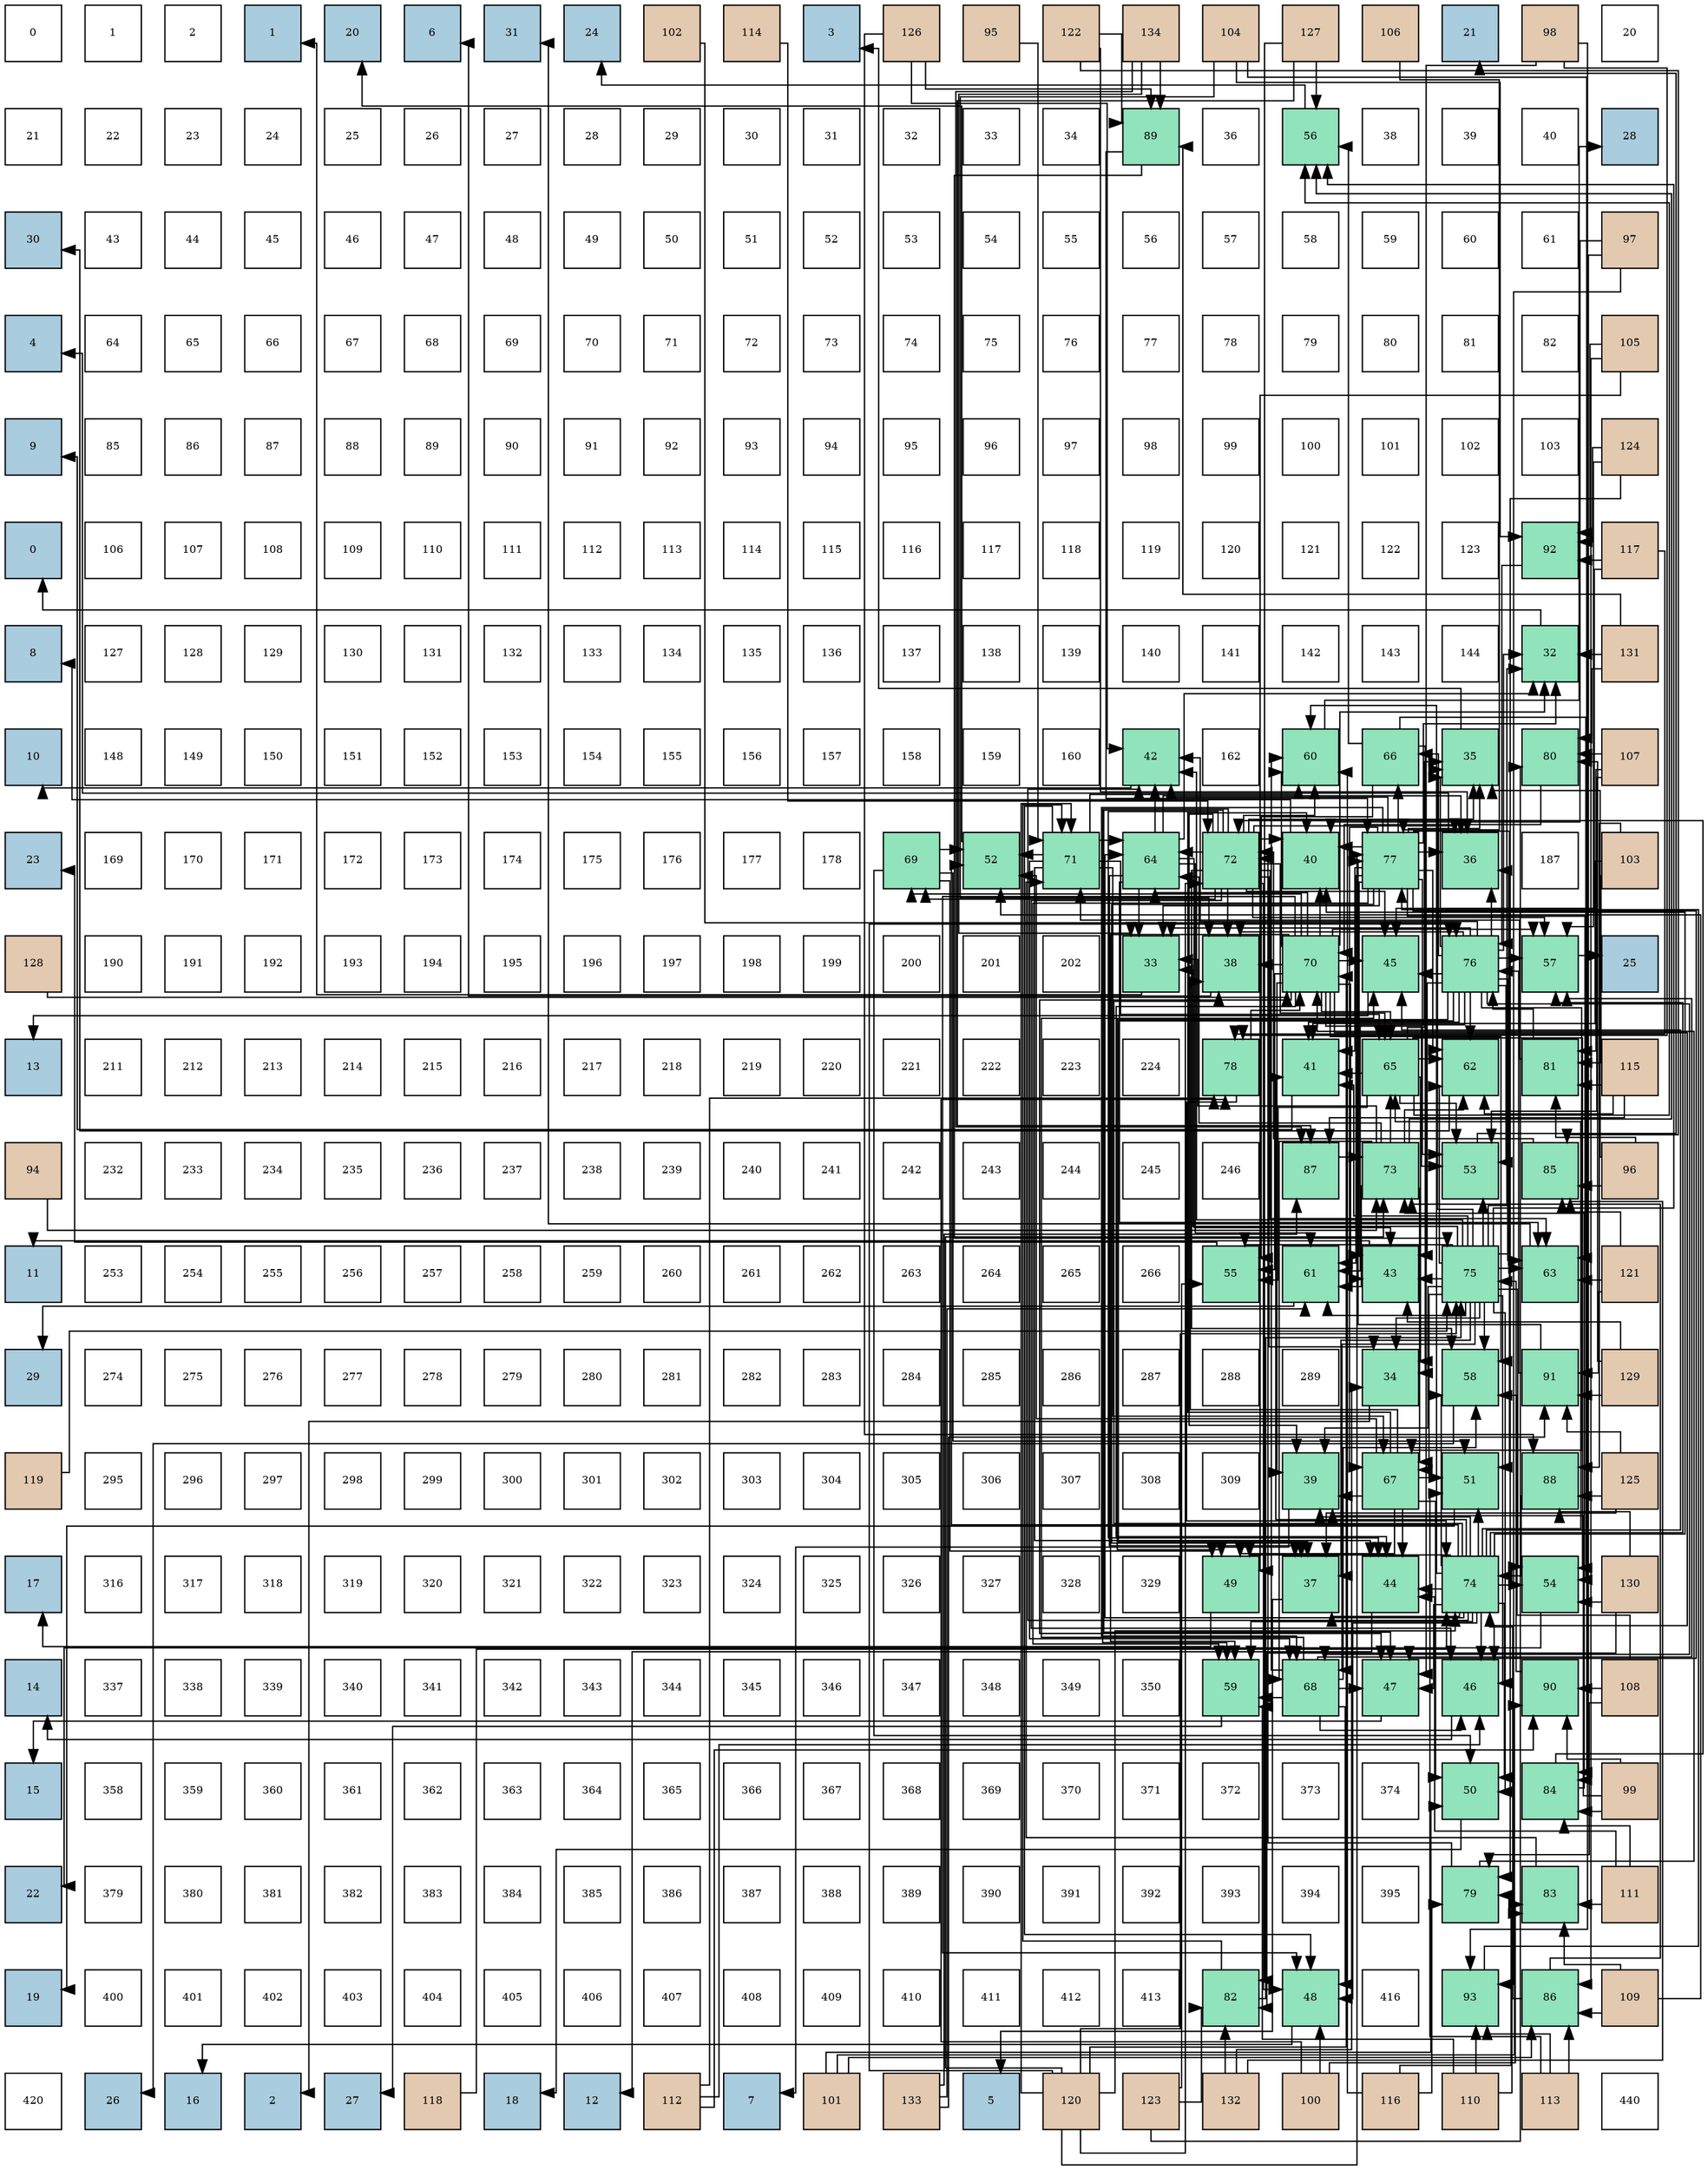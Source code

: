 digraph layout{
 rankdir=TB;
 splines=ortho;
 node [style=filled shape=square fixedsize=true width=0.6];
0[label="0", fontsize=8, fillcolor="#ffffff"];
1[label="1", fontsize=8, fillcolor="#ffffff"];
2[label="2", fontsize=8, fillcolor="#ffffff"];
3[label="1", fontsize=8, fillcolor="#a9ccde"];
4[label="20", fontsize=8, fillcolor="#a9ccde"];
5[label="6", fontsize=8, fillcolor="#a9ccde"];
6[label="31", fontsize=8, fillcolor="#a9ccde"];
7[label="24", fontsize=8, fillcolor="#a9ccde"];
8[label="102", fontsize=8, fillcolor="#e3c9af"];
9[label="114", fontsize=8, fillcolor="#e3c9af"];
10[label="3", fontsize=8, fillcolor="#a9ccde"];
11[label="126", fontsize=8, fillcolor="#e3c9af"];
12[label="95", fontsize=8, fillcolor="#e3c9af"];
13[label="122", fontsize=8, fillcolor="#e3c9af"];
14[label="134", fontsize=8, fillcolor="#e3c9af"];
15[label="104", fontsize=8, fillcolor="#e3c9af"];
16[label="127", fontsize=8, fillcolor="#e3c9af"];
17[label="106", fontsize=8, fillcolor="#e3c9af"];
18[label="21", fontsize=8, fillcolor="#a9ccde"];
19[label="98", fontsize=8, fillcolor="#e3c9af"];
20[label="20", fontsize=8, fillcolor="#ffffff"];
21[label="21", fontsize=8, fillcolor="#ffffff"];
22[label="22", fontsize=8, fillcolor="#ffffff"];
23[label="23", fontsize=8, fillcolor="#ffffff"];
24[label="24", fontsize=8, fillcolor="#ffffff"];
25[label="25", fontsize=8, fillcolor="#ffffff"];
26[label="26", fontsize=8, fillcolor="#ffffff"];
27[label="27", fontsize=8, fillcolor="#ffffff"];
28[label="28", fontsize=8, fillcolor="#ffffff"];
29[label="29", fontsize=8, fillcolor="#ffffff"];
30[label="30", fontsize=8, fillcolor="#ffffff"];
31[label="31", fontsize=8, fillcolor="#ffffff"];
32[label="32", fontsize=8, fillcolor="#ffffff"];
33[label="33", fontsize=8, fillcolor="#ffffff"];
34[label="34", fontsize=8, fillcolor="#ffffff"];
35[label="89", fontsize=8, fillcolor="#91e3bb"];
36[label="36", fontsize=8, fillcolor="#ffffff"];
37[label="56", fontsize=8, fillcolor="#91e3bb"];
38[label="38", fontsize=8, fillcolor="#ffffff"];
39[label="39", fontsize=8, fillcolor="#ffffff"];
40[label="40", fontsize=8, fillcolor="#ffffff"];
41[label="28", fontsize=8, fillcolor="#a9ccde"];
42[label="30", fontsize=8, fillcolor="#a9ccde"];
43[label="43", fontsize=8, fillcolor="#ffffff"];
44[label="44", fontsize=8, fillcolor="#ffffff"];
45[label="45", fontsize=8, fillcolor="#ffffff"];
46[label="46", fontsize=8, fillcolor="#ffffff"];
47[label="47", fontsize=8, fillcolor="#ffffff"];
48[label="48", fontsize=8, fillcolor="#ffffff"];
49[label="49", fontsize=8, fillcolor="#ffffff"];
50[label="50", fontsize=8, fillcolor="#ffffff"];
51[label="51", fontsize=8, fillcolor="#ffffff"];
52[label="52", fontsize=8, fillcolor="#ffffff"];
53[label="53", fontsize=8, fillcolor="#ffffff"];
54[label="54", fontsize=8, fillcolor="#ffffff"];
55[label="55", fontsize=8, fillcolor="#ffffff"];
56[label="56", fontsize=8, fillcolor="#ffffff"];
57[label="57", fontsize=8, fillcolor="#ffffff"];
58[label="58", fontsize=8, fillcolor="#ffffff"];
59[label="59", fontsize=8, fillcolor="#ffffff"];
60[label="60", fontsize=8, fillcolor="#ffffff"];
61[label="61", fontsize=8, fillcolor="#ffffff"];
62[label="97", fontsize=8, fillcolor="#e3c9af"];
63[label="4", fontsize=8, fillcolor="#a9ccde"];
64[label="64", fontsize=8, fillcolor="#ffffff"];
65[label="65", fontsize=8, fillcolor="#ffffff"];
66[label="66", fontsize=8, fillcolor="#ffffff"];
67[label="67", fontsize=8, fillcolor="#ffffff"];
68[label="68", fontsize=8, fillcolor="#ffffff"];
69[label="69", fontsize=8, fillcolor="#ffffff"];
70[label="70", fontsize=8, fillcolor="#ffffff"];
71[label="71", fontsize=8, fillcolor="#ffffff"];
72[label="72", fontsize=8, fillcolor="#ffffff"];
73[label="73", fontsize=8, fillcolor="#ffffff"];
74[label="74", fontsize=8, fillcolor="#ffffff"];
75[label="75", fontsize=8, fillcolor="#ffffff"];
76[label="76", fontsize=8, fillcolor="#ffffff"];
77[label="77", fontsize=8, fillcolor="#ffffff"];
78[label="78", fontsize=8, fillcolor="#ffffff"];
79[label="79", fontsize=8, fillcolor="#ffffff"];
80[label="80", fontsize=8, fillcolor="#ffffff"];
81[label="81", fontsize=8, fillcolor="#ffffff"];
82[label="82", fontsize=8, fillcolor="#ffffff"];
83[label="105", fontsize=8, fillcolor="#e3c9af"];
84[label="9", fontsize=8, fillcolor="#a9ccde"];
85[label="85", fontsize=8, fillcolor="#ffffff"];
86[label="86", fontsize=8, fillcolor="#ffffff"];
87[label="87", fontsize=8, fillcolor="#ffffff"];
88[label="88", fontsize=8, fillcolor="#ffffff"];
89[label="89", fontsize=8, fillcolor="#ffffff"];
90[label="90", fontsize=8, fillcolor="#ffffff"];
91[label="91", fontsize=8, fillcolor="#ffffff"];
92[label="92", fontsize=8, fillcolor="#ffffff"];
93[label="93", fontsize=8, fillcolor="#ffffff"];
94[label="94", fontsize=8, fillcolor="#ffffff"];
95[label="95", fontsize=8, fillcolor="#ffffff"];
96[label="96", fontsize=8, fillcolor="#ffffff"];
97[label="97", fontsize=8, fillcolor="#ffffff"];
98[label="98", fontsize=8, fillcolor="#ffffff"];
99[label="99", fontsize=8, fillcolor="#ffffff"];
100[label="100", fontsize=8, fillcolor="#ffffff"];
101[label="101", fontsize=8, fillcolor="#ffffff"];
102[label="102", fontsize=8, fillcolor="#ffffff"];
103[label="103", fontsize=8, fillcolor="#ffffff"];
104[label="124", fontsize=8, fillcolor="#e3c9af"];
105[label="0", fontsize=8, fillcolor="#a9ccde"];
106[label="106", fontsize=8, fillcolor="#ffffff"];
107[label="107", fontsize=8, fillcolor="#ffffff"];
108[label="108", fontsize=8, fillcolor="#ffffff"];
109[label="109", fontsize=8, fillcolor="#ffffff"];
110[label="110", fontsize=8, fillcolor="#ffffff"];
111[label="111", fontsize=8, fillcolor="#ffffff"];
112[label="112", fontsize=8, fillcolor="#ffffff"];
113[label="113", fontsize=8, fillcolor="#ffffff"];
114[label="114", fontsize=8, fillcolor="#ffffff"];
115[label="115", fontsize=8, fillcolor="#ffffff"];
116[label="116", fontsize=8, fillcolor="#ffffff"];
117[label="117", fontsize=8, fillcolor="#ffffff"];
118[label="118", fontsize=8, fillcolor="#ffffff"];
119[label="119", fontsize=8, fillcolor="#ffffff"];
120[label="120", fontsize=8, fillcolor="#ffffff"];
121[label="121", fontsize=8, fillcolor="#ffffff"];
122[label="122", fontsize=8, fillcolor="#ffffff"];
123[label="123", fontsize=8, fillcolor="#ffffff"];
124[label="92", fontsize=8, fillcolor="#91e3bb"];
125[label="117", fontsize=8, fillcolor="#e3c9af"];
126[label="8", fontsize=8, fillcolor="#a9ccde"];
127[label="127", fontsize=8, fillcolor="#ffffff"];
128[label="128", fontsize=8, fillcolor="#ffffff"];
129[label="129", fontsize=8, fillcolor="#ffffff"];
130[label="130", fontsize=8, fillcolor="#ffffff"];
131[label="131", fontsize=8, fillcolor="#ffffff"];
132[label="132", fontsize=8, fillcolor="#ffffff"];
133[label="133", fontsize=8, fillcolor="#ffffff"];
134[label="134", fontsize=8, fillcolor="#ffffff"];
135[label="135", fontsize=8, fillcolor="#ffffff"];
136[label="136", fontsize=8, fillcolor="#ffffff"];
137[label="137", fontsize=8, fillcolor="#ffffff"];
138[label="138", fontsize=8, fillcolor="#ffffff"];
139[label="139", fontsize=8, fillcolor="#ffffff"];
140[label="140", fontsize=8, fillcolor="#ffffff"];
141[label="141", fontsize=8, fillcolor="#ffffff"];
142[label="142", fontsize=8, fillcolor="#ffffff"];
143[label="143", fontsize=8, fillcolor="#ffffff"];
144[label="144", fontsize=8, fillcolor="#ffffff"];
145[label="32", fontsize=8, fillcolor="#91e3bb"];
146[label="131", fontsize=8, fillcolor="#e3c9af"];
147[label="10", fontsize=8, fillcolor="#a9ccde"];
148[label="148", fontsize=8, fillcolor="#ffffff"];
149[label="149", fontsize=8, fillcolor="#ffffff"];
150[label="150", fontsize=8, fillcolor="#ffffff"];
151[label="151", fontsize=8, fillcolor="#ffffff"];
152[label="152", fontsize=8, fillcolor="#ffffff"];
153[label="153", fontsize=8, fillcolor="#ffffff"];
154[label="154", fontsize=8, fillcolor="#ffffff"];
155[label="155", fontsize=8, fillcolor="#ffffff"];
156[label="156", fontsize=8, fillcolor="#ffffff"];
157[label="157", fontsize=8, fillcolor="#ffffff"];
158[label="158", fontsize=8, fillcolor="#ffffff"];
159[label="159", fontsize=8, fillcolor="#ffffff"];
160[label="160", fontsize=8, fillcolor="#ffffff"];
161[label="42", fontsize=8, fillcolor="#91e3bb"];
162[label="162", fontsize=8, fillcolor="#ffffff"];
163[label="60", fontsize=8, fillcolor="#91e3bb"];
164[label="66", fontsize=8, fillcolor="#91e3bb"];
165[label="35", fontsize=8, fillcolor="#91e3bb"];
166[label="80", fontsize=8, fillcolor="#91e3bb"];
167[label="107", fontsize=8, fillcolor="#e3c9af"];
168[label="23", fontsize=8, fillcolor="#a9ccde"];
169[label="169", fontsize=8, fillcolor="#ffffff"];
170[label="170", fontsize=8, fillcolor="#ffffff"];
171[label="171", fontsize=8, fillcolor="#ffffff"];
172[label="172", fontsize=8, fillcolor="#ffffff"];
173[label="173", fontsize=8, fillcolor="#ffffff"];
174[label="174", fontsize=8, fillcolor="#ffffff"];
175[label="175", fontsize=8, fillcolor="#ffffff"];
176[label="176", fontsize=8, fillcolor="#ffffff"];
177[label="177", fontsize=8, fillcolor="#ffffff"];
178[label="178", fontsize=8, fillcolor="#ffffff"];
179[label="69", fontsize=8, fillcolor="#91e3bb"];
180[label="52", fontsize=8, fillcolor="#91e3bb"];
181[label="71", fontsize=8, fillcolor="#91e3bb"];
182[label="64", fontsize=8, fillcolor="#91e3bb"];
183[label="72", fontsize=8, fillcolor="#91e3bb"];
184[label="40", fontsize=8, fillcolor="#91e3bb"];
185[label="77", fontsize=8, fillcolor="#91e3bb"];
186[label="36", fontsize=8, fillcolor="#91e3bb"];
187[label="187", fontsize=8, fillcolor="#ffffff"];
188[label="103", fontsize=8, fillcolor="#e3c9af"];
189[label="128", fontsize=8, fillcolor="#e3c9af"];
190[label="190", fontsize=8, fillcolor="#ffffff"];
191[label="191", fontsize=8, fillcolor="#ffffff"];
192[label="192", fontsize=8, fillcolor="#ffffff"];
193[label="193", fontsize=8, fillcolor="#ffffff"];
194[label="194", fontsize=8, fillcolor="#ffffff"];
195[label="195", fontsize=8, fillcolor="#ffffff"];
196[label="196", fontsize=8, fillcolor="#ffffff"];
197[label="197", fontsize=8, fillcolor="#ffffff"];
198[label="198", fontsize=8, fillcolor="#ffffff"];
199[label="199", fontsize=8, fillcolor="#ffffff"];
200[label="200", fontsize=8, fillcolor="#ffffff"];
201[label="201", fontsize=8, fillcolor="#ffffff"];
202[label="202", fontsize=8, fillcolor="#ffffff"];
203[label="33", fontsize=8, fillcolor="#91e3bb"];
204[label="38", fontsize=8, fillcolor="#91e3bb"];
205[label="70", fontsize=8, fillcolor="#91e3bb"];
206[label="45", fontsize=8, fillcolor="#91e3bb"];
207[label="76", fontsize=8, fillcolor="#91e3bb"];
208[label="57", fontsize=8, fillcolor="#91e3bb"];
209[label="25", fontsize=8, fillcolor="#a9ccde"];
210[label="13", fontsize=8, fillcolor="#a9ccde"];
211[label="211", fontsize=8, fillcolor="#ffffff"];
212[label="212", fontsize=8, fillcolor="#ffffff"];
213[label="213", fontsize=8, fillcolor="#ffffff"];
214[label="214", fontsize=8, fillcolor="#ffffff"];
215[label="215", fontsize=8, fillcolor="#ffffff"];
216[label="216", fontsize=8, fillcolor="#ffffff"];
217[label="217", fontsize=8, fillcolor="#ffffff"];
218[label="218", fontsize=8, fillcolor="#ffffff"];
219[label="219", fontsize=8, fillcolor="#ffffff"];
220[label="220", fontsize=8, fillcolor="#ffffff"];
221[label="221", fontsize=8, fillcolor="#ffffff"];
222[label="222", fontsize=8, fillcolor="#ffffff"];
223[label="223", fontsize=8, fillcolor="#ffffff"];
224[label="224", fontsize=8, fillcolor="#ffffff"];
225[label="78", fontsize=8, fillcolor="#91e3bb"];
226[label="41", fontsize=8, fillcolor="#91e3bb"];
227[label="65", fontsize=8, fillcolor="#91e3bb"];
228[label="62", fontsize=8, fillcolor="#91e3bb"];
229[label="81", fontsize=8, fillcolor="#91e3bb"];
230[label="115", fontsize=8, fillcolor="#e3c9af"];
231[label="94", fontsize=8, fillcolor="#e3c9af"];
232[label="232", fontsize=8, fillcolor="#ffffff"];
233[label="233", fontsize=8, fillcolor="#ffffff"];
234[label="234", fontsize=8, fillcolor="#ffffff"];
235[label="235", fontsize=8, fillcolor="#ffffff"];
236[label="236", fontsize=8, fillcolor="#ffffff"];
237[label="237", fontsize=8, fillcolor="#ffffff"];
238[label="238", fontsize=8, fillcolor="#ffffff"];
239[label="239", fontsize=8, fillcolor="#ffffff"];
240[label="240", fontsize=8, fillcolor="#ffffff"];
241[label="241", fontsize=8, fillcolor="#ffffff"];
242[label="242", fontsize=8, fillcolor="#ffffff"];
243[label="243", fontsize=8, fillcolor="#ffffff"];
244[label="244", fontsize=8, fillcolor="#ffffff"];
245[label="245", fontsize=8, fillcolor="#ffffff"];
246[label="246", fontsize=8, fillcolor="#ffffff"];
247[label="87", fontsize=8, fillcolor="#91e3bb"];
248[label="73", fontsize=8, fillcolor="#91e3bb"];
249[label="53", fontsize=8, fillcolor="#91e3bb"];
250[label="85", fontsize=8, fillcolor="#91e3bb"];
251[label="96", fontsize=8, fillcolor="#e3c9af"];
252[label="11", fontsize=8, fillcolor="#a9ccde"];
253[label="253", fontsize=8, fillcolor="#ffffff"];
254[label="254", fontsize=8, fillcolor="#ffffff"];
255[label="255", fontsize=8, fillcolor="#ffffff"];
256[label="256", fontsize=8, fillcolor="#ffffff"];
257[label="257", fontsize=8, fillcolor="#ffffff"];
258[label="258", fontsize=8, fillcolor="#ffffff"];
259[label="259", fontsize=8, fillcolor="#ffffff"];
260[label="260", fontsize=8, fillcolor="#ffffff"];
261[label="261", fontsize=8, fillcolor="#ffffff"];
262[label="262", fontsize=8, fillcolor="#ffffff"];
263[label="263", fontsize=8, fillcolor="#ffffff"];
264[label="264", fontsize=8, fillcolor="#ffffff"];
265[label="265", fontsize=8, fillcolor="#ffffff"];
266[label="266", fontsize=8, fillcolor="#ffffff"];
267[label="55", fontsize=8, fillcolor="#91e3bb"];
268[label="61", fontsize=8, fillcolor="#91e3bb"];
269[label="43", fontsize=8, fillcolor="#91e3bb"];
270[label="75", fontsize=8, fillcolor="#91e3bb"];
271[label="63", fontsize=8, fillcolor="#91e3bb"];
272[label="121", fontsize=8, fillcolor="#e3c9af"];
273[label="29", fontsize=8, fillcolor="#a9ccde"];
274[label="274", fontsize=8, fillcolor="#ffffff"];
275[label="275", fontsize=8, fillcolor="#ffffff"];
276[label="276", fontsize=8, fillcolor="#ffffff"];
277[label="277", fontsize=8, fillcolor="#ffffff"];
278[label="278", fontsize=8, fillcolor="#ffffff"];
279[label="279", fontsize=8, fillcolor="#ffffff"];
280[label="280", fontsize=8, fillcolor="#ffffff"];
281[label="281", fontsize=8, fillcolor="#ffffff"];
282[label="282", fontsize=8, fillcolor="#ffffff"];
283[label="283", fontsize=8, fillcolor="#ffffff"];
284[label="284", fontsize=8, fillcolor="#ffffff"];
285[label="285", fontsize=8, fillcolor="#ffffff"];
286[label="286", fontsize=8, fillcolor="#ffffff"];
287[label="287", fontsize=8, fillcolor="#ffffff"];
288[label="288", fontsize=8, fillcolor="#ffffff"];
289[label="289", fontsize=8, fillcolor="#ffffff"];
290[label="34", fontsize=8, fillcolor="#91e3bb"];
291[label="58", fontsize=8, fillcolor="#91e3bb"];
292[label="91", fontsize=8, fillcolor="#91e3bb"];
293[label="129", fontsize=8, fillcolor="#e3c9af"];
294[label="119", fontsize=8, fillcolor="#e3c9af"];
295[label="295", fontsize=8, fillcolor="#ffffff"];
296[label="296", fontsize=8, fillcolor="#ffffff"];
297[label="297", fontsize=8, fillcolor="#ffffff"];
298[label="298", fontsize=8, fillcolor="#ffffff"];
299[label="299", fontsize=8, fillcolor="#ffffff"];
300[label="300", fontsize=8, fillcolor="#ffffff"];
301[label="301", fontsize=8, fillcolor="#ffffff"];
302[label="302", fontsize=8, fillcolor="#ffffff"];
303[label="303", fontsize=8, fillcolor="#ffffff"];
304[label="304", fontsize=8, fillcolor="#ffffff"];
305[label="305", fontsize=8, fillcolor="#ffffff"];
306[label="306", fontsize=8, fillcolor="#ffffff"];
307[label="307", fontsize=8, fillcolor="#ffffff"];
308[label="308", fontsize=8, fillcolor="#ffffff"];
309[label="309", fontsize=8, fillcolor="#ffffff"];
310[label="39", fontsize=8, fillcolor="#91e3bb"];
311[label="67", fontsize=8, fillcolor="#91e3bb"];
312[label="51", fontsize=8, fillcolor="#91e3bb"];
313[label="88", fontsize=8, fillcolor="#91e3bb"];
314[label="125", fontsize=8, fillcolor="#e3c9af"];
315[label="17", fontsize=8, fillcolor="#a9ccde"];
316[label="316", fontsize=8, fillcolor="#ffffff"];
317[label="317", fontsize=8, fillcolor="#ffffff"];
318[label="318", fontsize=8, fillcolor="#ffffff"];
319[label="319", fontsize=8, fillcolor="#ffffff"];
320[label="320", fontsize=8, fillcolor="#ffffff"];
321[label="321", fontsize=8, fillcolor="#ffffff"];
322[label="322", fontsize=8, fillcolor="#ffffff"];
323[label="323", fontsize=8, fillcolor="#ffffff"];
324[label="324", fontsize=8, fillcolor="#ffffff"];
325[label="325", fontsize=8, fillcolor="#ffffff"];
326[label="326", fontsize=8, fillcolor="#ffffff"];
327[label="327", fontsize=8, fillcolor="#ffffff"];
328[label="328", fontsize=8, fillcolor="#ffffff"];
329[label="329", fontsize=8, fillcolor="#ffffff"];
330[label="49", fontsize=8, fillcolor="#91e3bb"];
331[label="37", fontsize=8, fillcolor="#91e3bb"];
332[label="44", fontsize=8, fillcolor="#91e3bb"];
333[label="74", fontsize=8, fillcolor="#91e3bb"];
334[label="54", fontsize=8, fillcolor="#91e3bb"];
335[label="130", fontsize=8, fillcolor="#e3c9af"];
336[label="14", fontsize=8, fillcolor="#a9ccde"];
337[label="337", fontsize=8, fillcolor="#ffffff"];
338[label="338", fontsize=8, fillcolor="#ffffff"];
339[label="339", fontsize=8, fillcolor="#ffffff"];
340[label="340", fontsize=8, fillcolor="#ffffff"];
341[label="341", fontsize=8, fillcolor="#ffffff"];
342[label="342", fontsize=8, fillcolor="#ffffff"];
343[label="343", fontsize=8, fillcolor="#ffffff"];
344[label="344", fontsize=8, fillcolor="#ffffff"];
345[label="345", fontsize=8, fillcolor="#ffffff"];
346[label="346", fontsize=8, fillcolor="#ffffff"];
347[label="347", fontsize=8, fillcolor="#ffffff"];
348[label="348", fontsize=8, fillcolor="#ffffff"];
349[label="349", fontsize=8, fillcolor="#ffffff"];
350[label="350", fontsize=8, fillcolor="#ffffff"];
351[label="59", fontsize=8, fillcolor="#91e3bb"];
352[label="68", fontsize=8, fillcolor="#91e3bb"];
353[label="47", fontsize=8, fillcolor="#91e3bb"];
354[label="46", fontsize=8, fillcolor="#91e3bb"];
355[label="90", fontsize=8, fillcolor="#91e3bb"];
356[label="108", fontsize=8, fillcolor="#e3c9af"];
357[label="15", fontsize=8, fillcolor="#a9ccde"];
358[label="358", fontsize=8, fillcolor="#ffffff"];
359[label="359", fontsize=8, fillcolor="#ffffff"];
360[label="360", fontsize=8, fillcolor="#ffffff"];
361[label="361", fontsize=8, fillcolor="#ffffff"];
362[label="362", fontsize=8, fillcolor="#ffffff"];
363[label="363", fontsize=8, fillcolor="#ffffff"];
364[label="364", fontsize=8, fillcolor="#ffffff"];
365[label="365", fontsize=8, fillcolor="#ffffff"];
366[label="366", fontsize=8, fillcolor="#ffffff"];
367[label="367", fontsize=8, fillcolor="#ffffff"];
368[label="368", fontsize=8, fillcolor="#ffffff"];
369[label="369", fontsize=8, fillcolor="#ffffff"];
370[label="370", fontsize=8, fillcolor="#ffffff"];
371[label="371", fontsize=8, fillcolor="#ffffff"];
372[label="372", fontsize=8, fillcolor="#ffffff"];
373[label="373", fontsize=8, fillcolor="#ffffff"];
374[label="374", fontsize=8, fillcolor="#ffffff"];
375[label="50", fontsize=8, fillcolor="#91e3bb"];
376[label="84", fontsize=8, fillcolor="#91e3bb"];
377[label="99", fontsize=8, fillcolor="#e3c9af"];
378[label="22", fontsize=8, fillcolor="#a9ccde"];
379[label="379", fontsize=8, fillcolor="#ffffff"];
380[label="380", fontsize=8, fillcolor="#ffffff"];
381[label="381", fontsize=8, fillcolor="#ffffff"];
382[label="382", fontsize=8, fillcolor="#ffffff"];
383[label="383", fontsize=8, fillcolor="#ffffff"];
384[label="384", fontsize=8, fillcolor="#ffffff"];
385[label="385", fontsize=8, fillcolor="#ffffff"];
386[label="386", fontsize=8, fillcolor="#ffffff"];
387[label="387", fontsize=8, fillcolor="#ffffff"];
388[label="388", fontsize=8, fillcolor="#ffffff"];
389[label="389", fontsize=8, fillcolor="#ffffff"];
390[label="390", fontsize=8, fillcolor="#ffffff"];
391[label="391", fontsize=8, fillcolor="#ffffff"];
392[label="392", fontsize=8, fillcolor="#ffffff"];
393[label="393", fontsize=8, fillcolor="#ffffff"];
394[label="394", fontsize=8, fillcolor="#ffffff"];
395[label="395", fontsize=8, fillcolor="#ffffff"];
396[label="79", fontsize=8, fillcolor="#91e3bb"];
397[label="83", fontsize=8, fillcolor="#91e3bb"];
398[label="111", fontsize=8, fillcolor="#e3c9af"];
399[label="19", fontsize=8, fillcolor="#a9ccde"];
400[label="400", fontsize=8, fillcolor="#ffffff"];
401[label="401", fontsize=8, fillcolor="#ffffff"];
402[label="402", fontsize=8, fillcolor="#ffffff"];
403[label="403", fontsize=8, fillcolor="#ffffff"];
404[label="404", fontsize=8, fillcolor="#ffffff"];
405[label="405", fontsize=8, fillcolor="#ffffff"];
406[label="406", fontsize=8, fillcolor="#ffffff"];
407[label="407", fontsize=8, fillcolor="#ffffff"];
408[label="408", fontsize=8, fillcolor="#ffffff"];
409[label="409", fontsize=8, fillcolor="#ffffff"];
410[label="410", fontsize=8, fillcolor="#ffffff"];
411[label="411", fontsize=8, fillcolor="#ffffff"];
412[label="412", fontsize=8, fillcolor="#ffffff"];
413[label="413", fontsize=8, fillcolor="#ffffff"];
414[label="82", fontsize=8, fillcolor="#91e3bb"];
415[label="48", fontsize=8, fillcolor="#91e3bb"];
416[label="416", fontsize=8, fillcolor="#ffffff"];
417[label="93", fontsize=8, fillcolor="#91e3bb"];
418[label="86", fontsize=8, fillcolor="#91e3bb"];
419[label="109", fontsize=8, fillcolor="#e3c9af"];
420[label="420", fontsize=8, fillcolor="#ffffff"];
421[label="26", fontsize=8, fillcolor="#a9ccde"];
422[label="16", fontsize=8, fillcolor="#a9ccde"];
423[label="2", fontsize=8, fillcolor="#a9ccde"];
424[label="27", fontsize=8, fillcolor="#a9ccde"];
425[label="118", fontsize=8, fillcolor="#e3c9af"];
426[label="18", fontsize=8, fillcolor="#a9ccde"];
427[label="12", fontsize=8, fillcolor="#a9ccde"];
428[label="112", fontsize=8, fillcolor="#e3c9af"];
429[label="7", fontsize=8, fillcolor="#a9ccde"];
430[label="101", fontsize=8, fillcolor="#e3c9af"];
431[label="133", fontsize=8, fillcolor="#e3c9af"];
432[label="5", fontsize=8, fillcolor="#a9ccde"];
433[label="120", fontsize=8, fillcolor="#e3c9af"];
434[label="123", fontsize=8, fillcolor="#e3c9af"];
435[label="132", fontsize=8, fillcolor="#e3c9af"];
436[label="100", fontsize=8, fillcolor="#e3c9af"];
437[label="116", fontsize=8, fillcolor="#e3c9af"];
438[label="110", fontsize=8, fillcolor="#e3c9af"];
439[label="113", fontsize=8, fillcolor="#e3c9af"];
440[label="440", fontsize=8, fillcolor="#ffffff"];
edge [constraint=false, style=vis];145 -> 105;
203 -> 3;
290 -> 423;
165 -> 10;
186 -> 63;
331 -> 432;
204 -> 5;
310 -> 429;
184 -> 126;
226 -> 84;
161 -> 147;
269 -> 252;
332 -> 427;
206 -> 210;
354 -> 336;
353 -> 357;
415 -> 422;
330 -> 315;
375 -> 426;
312 -> 399;
180 -> 4;
249 -> 18;
334 -> 378;
267 -> 168;
37 -> 7;
208 -> 209;
291 -> 421;
351 -> 424;
163 -> 41;
268 -> 273;
228 -> 42;
271 -> 6;
182 -> 145;
182 -> 203;
182 -> 186;
182 -> 331;
182 -> 161;
182 -> 269;
182 -> 268;
182 -> 271;
227 -> 290;
227 -> 165;
227 -> 226;
227 -> 249;
227 -> 334;
227 -> 267;
227 -> 37;
227 -> 228;
164 -> 290;
164 -> 334;
164 -> 267;
164 -> 37;
311 -> 204;
311 -> 310;
311 -> 184;
311 -> 332;
311 -> 330;
311 -> 375;
311 -> 312;
311 -> 180;
352 -> 206;
352 -> 354;
352 -> 353;
352 -> 415;
352 -> 208;
352 -> 291;
352 -> 351;
352 -> 163;
179 -> 330;
179 -> 375;
179 -> 312;
179 -> 180;
205 -> 145;
205 -> 204;
205 -> 310;
205 -> 184;
205 -> 269;
205 -> 332;
205 -> 206;
205 -> 354;
205 -> 353;
205 -> 415;
205 -> 249;
205 -> 267;
205 -> 208;
205 -> 291;
205 -> 351;
205 -> 163;
205 -> 182;
205 -> 227;
205 -> 179;
181 -> 332;
181 -> 415;
181 -> 180;
181 -> 163;
181 -> 182;
181 -> 227;
181 -> 311;
181 -> 352;
183 -> 290;
183 -> 165;
183 -> 186;
183 -> 204;
183 -> 310;
183 -> 184;
183 -> 332;
183 -> 206;
183 -> 354;
183 -> 353;
183 -> 415;
183 -> 208;
183 -> 291;
183 -> 351;
183 -> 163;
183 -> 271;
183 -> 182;
183 -> 227;
183 -> 179;
248 -> 203;
248 -> 37;
248 -> 268;
248 -> 228;
248 -> 182;
248 -> 227;
248 -> 311;
248 -> 352;
333 -> 331;
333 -> 204;
333 -> 310;
333 -> 184;
333 -> 226;
333 -> 161;
333 -> 332;
333 -> 206;
333 -> 354;
333 -> 353;
333 -> 415;
333 -> 330;
333 -> 375;
333 -> 312;
333 -> 180;
333 -> 334;
333 -> 208;
333 -> 291;
333 -> 351;
333 -> 163;
333 -> 182;
333 -> 227;
270 -> 145;
270 -> 203;
270 -> 290;
270 -> 165;
270 -> 186;
270 -> 331;
270 -> 310;
270 -> 226;
270 -> 161;
270 -> 269;
270 -> 354;
270 -> 375;
270 -> 249;
270 -> 334;
270 -> 267;
270 -> 37;
270 -> 291;
270 -> 268;
270 -> 228;
270 -> 271;
270 -> 311;
270 -> 352;
207 -> 145;
207 -> 203;
207 -> 165;
207 -> 186;
207 -> 331;
207 -> 204;
207 -> 226;
207 -> 161;
207 -> 269;
207 -> 206;
207 -> 330;
207 -> 249;
207 -> 208;
207 -> 268;
207 -> 228;
207 -> 271;
207 -> 164;
207 -> 311;
207 -> 352;
185 -> 145;
185 -> 203;
185 -> 165;
185 -> 186;
185 -> 331;
185 -> 184;
185 -> 226;
185 -> 161;
185 -> 269;
185 -> 353;
185 -> 312;
185 -> 249;
185 -> 351;
185 -> 268;
185 -> 228;
185 -> 271;
185 -> 164;
185 -> 311;
185 -> 352;
225 -> 205;
225 -> 333;
396 -> 205;
396 -> 183;
166 -> 205;
229 -> 181;
229 -> 207;
414 -> 181;
414 -> 270;
397 -> 181;
376 -> 183;
376 -> 248;
250 -> 183;
418 -> 248;
418 -> 333;
247 -> 248;
313 -> 333;
35 -> 270;
35 -> 185;
355 -> 270;
292 -> 207;
292 -> 185;
124 -> 207;
417 -> 185;
231 -> 248;
12 -> 181;
251 -> 165;
251 -> 229;
251 -> 250;
62 -> 184;
62 -> 376;
62 -> 417;
19 -> 353;
19 -> 225;
19 -> 417;
377 -> 310;
377 -> 376;
377 -> 355;
436 -> 415;
436 -> 225;
436 -> 397;
430 -> 375;
430 -> 418;
430 -> 355;
8 -> 207;
188 -> 226;
188 -> 229;
188 -> 313;
15 -> 204;
15 -> 376;
15 -> 124;
83 -> 330;
83 -> 418;
83 -> 124;
17 -> 185;
167 -> 249;
167 -> 166;
167 -> 229;
356 -> 291;
356 -> 396;
356 -> 355;
419 -> 180;
419 -> 397;
419 -> 418;
438 -> 351;
438 -> 396;
438 -> 417;
398 -> 332;
398 -> 397;
398 -> 376;
428 -> 354;
428 -> 225;
428 -> 355;
439 -> 312;
439 -> 418;
439 -> 417;
9 -> 183;
230 -> 228;
230 -> 229;
230 -> 247;
437 -> 163;
437 -> 396;
437 -> 397;
125 -> 206;
125 -> 225;
125 -> 124;
425 -> 333;
294 -> 270;
433 -> 205;
433 -> 181;
433 -> 183;
433 -> 248;
433 -> 333;
433 -> 270;
433 -> 207;
433 -> 185;
272 -> 271;
272 -> 250;
272 -> 292;
13 -> 186;
13 -> 250;
13 -> 35;
434 -> 267;
434 -> 166;
434 -> 414;
104 -> 208;
104 -> 396;
104 -> 124;
314 -> 331;
314 -> 313;
314 -> 292;
11 -> 161;
11 -> 313;
11 -> 35;
16 -> 37;
16 -> 414;
16 -> 247;
189 -> 205;
293 -> 269;
293 -> 166;
293 -> 292;
335 -> 334;
335 -> 414;
335 -> 313;
146 -> 145;
146 -> 166;
146 -> 35;
435 -> 290;
435 -> 414;
435 -> 250;
431 -> 268;
431 -> 247;
431 -> 292;
14 -> 203;
14 -> 247;
14 -> 35;
edge [constraint=true, style=invis];
0 -> 21 -> 42 -> 63 -> 84 -> 105 -> 126 -> 147 -> 168 -> 189 -> 210 -> 231 -> 252 -> 273 -> 294 -> 315 -> 336 -> 357 -> 378 -> 399 -> 420;
1 -> 22 -> 43 -> 64 -> 85 -> 106 -> 127 -> 148 -> 169 -> 190 -> 211 -> 232 -> 253 -> 274 -> 295 -> 316 -> 337 -> 358 -> 379 -> 400 -> 421;
2 -> 23 -> 44 -> 65 -> 86 -> 107 -> 128 -> 149 -> 170 -> 191 -> 212 -> 233 -> 254 -> 275 -> 296 -> 317 -> 338 -> 359 -> 380 -> 401 -> 422;
3 -> 24 -> 45 -> 66 -> 87 -> 108 -> 129 -> 150 -> 171 -> 192 -> 213 -> 234 -> 255 -> 276 -> 297 -> 318 -> 339 -> 360 -> 381 -> 402 -> 423;
4 -> 25 -> 46 -> 67 -> 88 -> 109 -> 130 -> 151 -> 172 -> 193 -> 214 -> 235 -> 256 -> 277 -> 298 -> 319 -> 340 -> 361 -> 382 -> 403 -> 424;
5 -> 26 -> 47 -> 68 -> 89 -> 110 -> 131 -> 152 -> 173 -> 194 -> 215 -> 236 -> 257 -> 278 -> 299 -> 320 -> 341 -> 362 -> 383 -> 404 -> 425;
6 -> 27 -> 48 -> 69 -> 90 -> 111 -> 132 -> 153 -> 174 -> 195 -> 216 -> 237 -> 258 -> 279 -> 300 -> 321 -> 342 -> 363 -> 384 -> 405 -> 426;
7 -> 28 -> 49 -> 70 -> 91 -> 112 -> 133 -> 154 -> 175 -> 196 -> 217 -> 238 -> 259 -> 280 -> 301 -> 322 -> 343 -> 364 -> 385 -> 406 -> 427;
8 -> 29 -> 50 -> 71 -> 92 -> 113 -> 134 -> 155 -> 176 -> 197 -> 218 -> 239 -> 260 -> 281 -> 302 -> 323 -> 344 -> 365 -> 386 -> 407 -> 428;
9 -> 30 -> 51 -> 72 -> 93 -> 114 -> 135 -> 156 -> 177 -> 198 -> 219 -> 240 -> 261 -> 282 -> 303 -> 324 -> 345 -> 366 -> 387 -> 408 -> 429;
10 -> 31 -> 52 -> 73 -> 94 -> 115 -> 136 -> 157 -> 178 -> 199 -> 220 -> 241 -> 262 -> 283 -> 304 -> 325 -> 346 -> 367 -> 388 -> 409 -> 430;
11 -> 32 -> 53 -> 74 -> 95 -> 116 -> 137 -> 158 -> 179 -> 200 -> 221 -> 242 -> 263 -> 284 -> 305 -> 326 -> 347 -> 368 -> 389 -> 410 -> 431;
12 -> 33 -> 54 -> 75 -> 96 -> 117 -> 138 -> 159 -> 180 -> 201 -> 222 -> 243 -> 264 -> 285 -> 306 -> 327 -> 348 -> 369 -> 390 -> 411 -> 432;
13 -> 34 -> 55 -> 76 -> 97 -> 118 -> 139 -> 160 -> 181 -> 202 -> 223 -> 244 -> 265 -> 286 -> 307 -> 328 -> 349 -> 370 -> 391 -> 412 -> 433;
14 -> 35 -> 56 -> 77 -> 98 -> 119 -> 140 -> 161 -> 182 -> 203 -> 224 -> 245 -> 266 -> 287 -> 308 -> 329 -> 350 -> 371 -> 392 -> 413 -> 434;
15 -> 36 -> 57 -> 78 -> 99 -> 120 -> 141 -> 162 -> 183 -> 204 -> 225 -> 246 -> 267 -> 288 -> 309 -> 330 -> 351 -> 372 -> 393 -> 414 -> 435;
16 -> 37 -> 58 -> 79 -> 100 -> 121 -> 142 -> 163 -> 184 -> 205 -> 226 -> 247 -> 268 -> 289 -> 310 -> 331 -> 352 -> 373 -> 394 -> 415 -> 436;
17 -> 38 -> 59 -> 80 -> 101 -> 122 -> 143 -> 164 -> 185 -> 206 -> 227 -> 248 -> 269 -> 290 -> 311 -> 332 -> 353 -> 374 -> 395 -> 416 -> 437;
18 -> 39 -> 60 -> 81 -> 102 -> 123 -> 144 -> 165 -> 186 -> 207 -> 228 -> 249 -> 270 -> 291 -> 312 -> 333 -> 354 -> 375 -> 396 -> 417 -> 438;
19 -> 40 -> 61 -> 82 -> 103 -> 124 -> 145 -> 166 -> 187 -> 208 -> 229 -> 250 -> 271 -> 292 -> 313 -> 334 -> 355 -> 376 -> 397 -> 418 -> 439;
20 -> 41 -> 62 -> 83 -> 104 -> 125 -> 146 -> 167 -> 188 -> 209 -> 230 -> 251 -> 272 -> 293 -> 314 -> 335 -> 356 -> 377 -> 398 -> 419 -> 440;
rank = same {0 -> 1 -> 2 -> 3 -> 4 -> 5 -> 6 -> 7 -> 8 -> 9 -> 10 -> 11 -> 12 -> 13 -> 14 -> 15 -> 16 -> 17 -> 18 -> 19 -> 20};
rank = same {21 -> 22 -> 23 -> 24 -> 25 -> 26 -> 27 -> 28 -> 29 -> 30 -> 31 -> 32 -> 33 -> 34 -> 35 -> 36 -> 37 -> 38 -> 39 -> 40 -> 41};
rank = same {42 -> 43 -> 44 -> 45 -> 46 -> 47 -> 48 -> 49 -> 50 -> 51 -> 52 -> 53 -> 54 -> 55 -> 56 -> 57 -> 58 -> 59 -> 60 -> 61 -> 62};
rank = same {63 -> 64 -> 65 -> 66 -> 67 -> 68 -> 69 -> 70 -> 71 -> 72 -> 73 -> 74 -> 75 -> 76 -> 77 -> 78 -> 79 -> 80 -> 81 -> 82 -> 83};
rank = same {84 -> 85 -> 86 -> 87 -> 88 -> 89 -> 90 -> 91 -> 92 -> 93 -> 94 -> 95 -> 96 -> 97 -> 98 -> 99 -> 100 -> 101 -> 102 -> 103 -> 104};
rank = same {105 -> 106 -> 107 -> 108 -> 109 -> 110 -> 111 -> 112 -> 113 -> 114 -> 115 -> 116 -> 117 -> 118 -> 119 -> 120 -> 121 -> 122 -> 123 -> 124 -> 125};
rank = same {126 -> 127 -> 128 -> 129 -> 130 -> 131 -> 132 -> 133 -> 134 -> 135 -> 136 -> 137 -> 138 -> 139 -> 140 -> 141 -> 142 -> 143 -> 144 -> 145 -> 146};
rank = same {147 -> 148 -> 149 -> 150 -> 151 -> 152 -> 153 -> 154 -> 155 -> 156 -> 157 -> 158 -> 159 -> 160 -> 161 -> 162 -> 163 -> 164 -> 165 -> 166 -> 167};
rank = same {168 -> 169 -> 170 -> 171 -> 172 -> 173 -> 174 -> 175 -> 176 -> 177 -> 178 -> 179 -> 180 -> 181 -> 182 -> 183 -> 184 -> 185 -> 186 -> 187 -> 188};
rank = same {189 -> 190 -> 191 -> 192 -> 193 -> 194 -> 195 -> 196 -> 197 -> 198 -> 199 -> 200 -> 201 -> 202 -> 203 -> 204 -> 205 -> 206 -> 207 -> 208 -> 209};
rank = same {210 -> 211 -> 212 -> 213 -> 214 -> 215 -> 216 -> 217 -> 218 -> 219 -> 220 -> 221 -> 222 -> 223 -> 224 -> 225 -> 226 -> 227 -> 228 -> 229 -> 230};
rank = same {231 -> 232 -> 233 -> 234 -> 235 -> 236 -> 237 -> 238 -> 239 -> 240 -> 241 -> 242 -> 243 -> 244 -> 245 -> 246 -> 247 -> 248 -> 249 -> 250 -> 251};
rank = same {252 -> 253 -> 254 -> 255 -> 256 -> 257 -> 258 -> 259 -> 260 -> 261 -> 262 -> 263 -> 264 -> 265 -> 266 -> 267 -> 268 -> 269 -> 270 -> 271 -> 272};
rank = same {273 -> 274 -> 275 -> 276 -> 277 -> 278 -> 279 -> 280 -> 281 -> 282 -> 283 -> 284 -> 285 -> 286 -> 287 -> 288 -> 289 -> 290 -> 291 -> 292 -> 293};
rank = same {294 -> 295 -> 296 -> 297 -> 298 -> 299 -> 300 -> 301 -> 302 -> 303 -> 304 -> 305 -> 306 -> 307 -> 308 -> 309 -> 310 -> 311 -> 312 -> 313 -> 314};
rank = same {315 -> 316 -> 317 -> 318 -> 319 -> 320 -> 321 -> 322 -> 323 -> 324 -> 325 -> 326 -> 327 -> 328 -> 329 -> 330 -> 331 -> 332 -> 333 -> 334 -> 335};
rank = same {336 -> 337 -> 338 -> 339 -> 340 -> 341 -> 342 -> 343 -> 344 -> 345 -> 346 -> 347 -> 348 -> 349 -> 350 -> 351 -> 352 -> 353 -> 354 -> 355 -> 356};
rank = same {357 -> 358 -> 359 -> 360 -> 361 -> 362 -> 363 -> 364 -> 365 -> 366 -> 367 -> 368 -> 369 -> 370 -> 371 -> 372 -> 373 -> 374 -> 375 -> 376 -> 377};
rank = same {378 -> 379 -> 380 -> 381 -> 382 -> 383 -> 384 -> 385 -> 386 -> 387 -> 388 -> 389 -> 390 -> 391 -> 392 -> 393 -> 394 -> 395 -> 396 -> 397 -> 398};
rank = same {399 -> 400 -> 401 -> 402 -> 403 -> 404 -> 405 -> 406 -> 407 -> 408 -> 409 -> 410 -> 411 -> 412 -> 413 -> 414 -> 415 -> 416 -> 417 -> 418 -> 419};
rank = same {420 -> 421 -> 422 -> 423 -> 424 -> 425 -> 426 -> 427 -> 428 -> 429 -> 430 -> 431 -> 432 -> 433 -> 434 -> 435 -> 436 -> 437 -> 438 -> 439 -> 440};
}